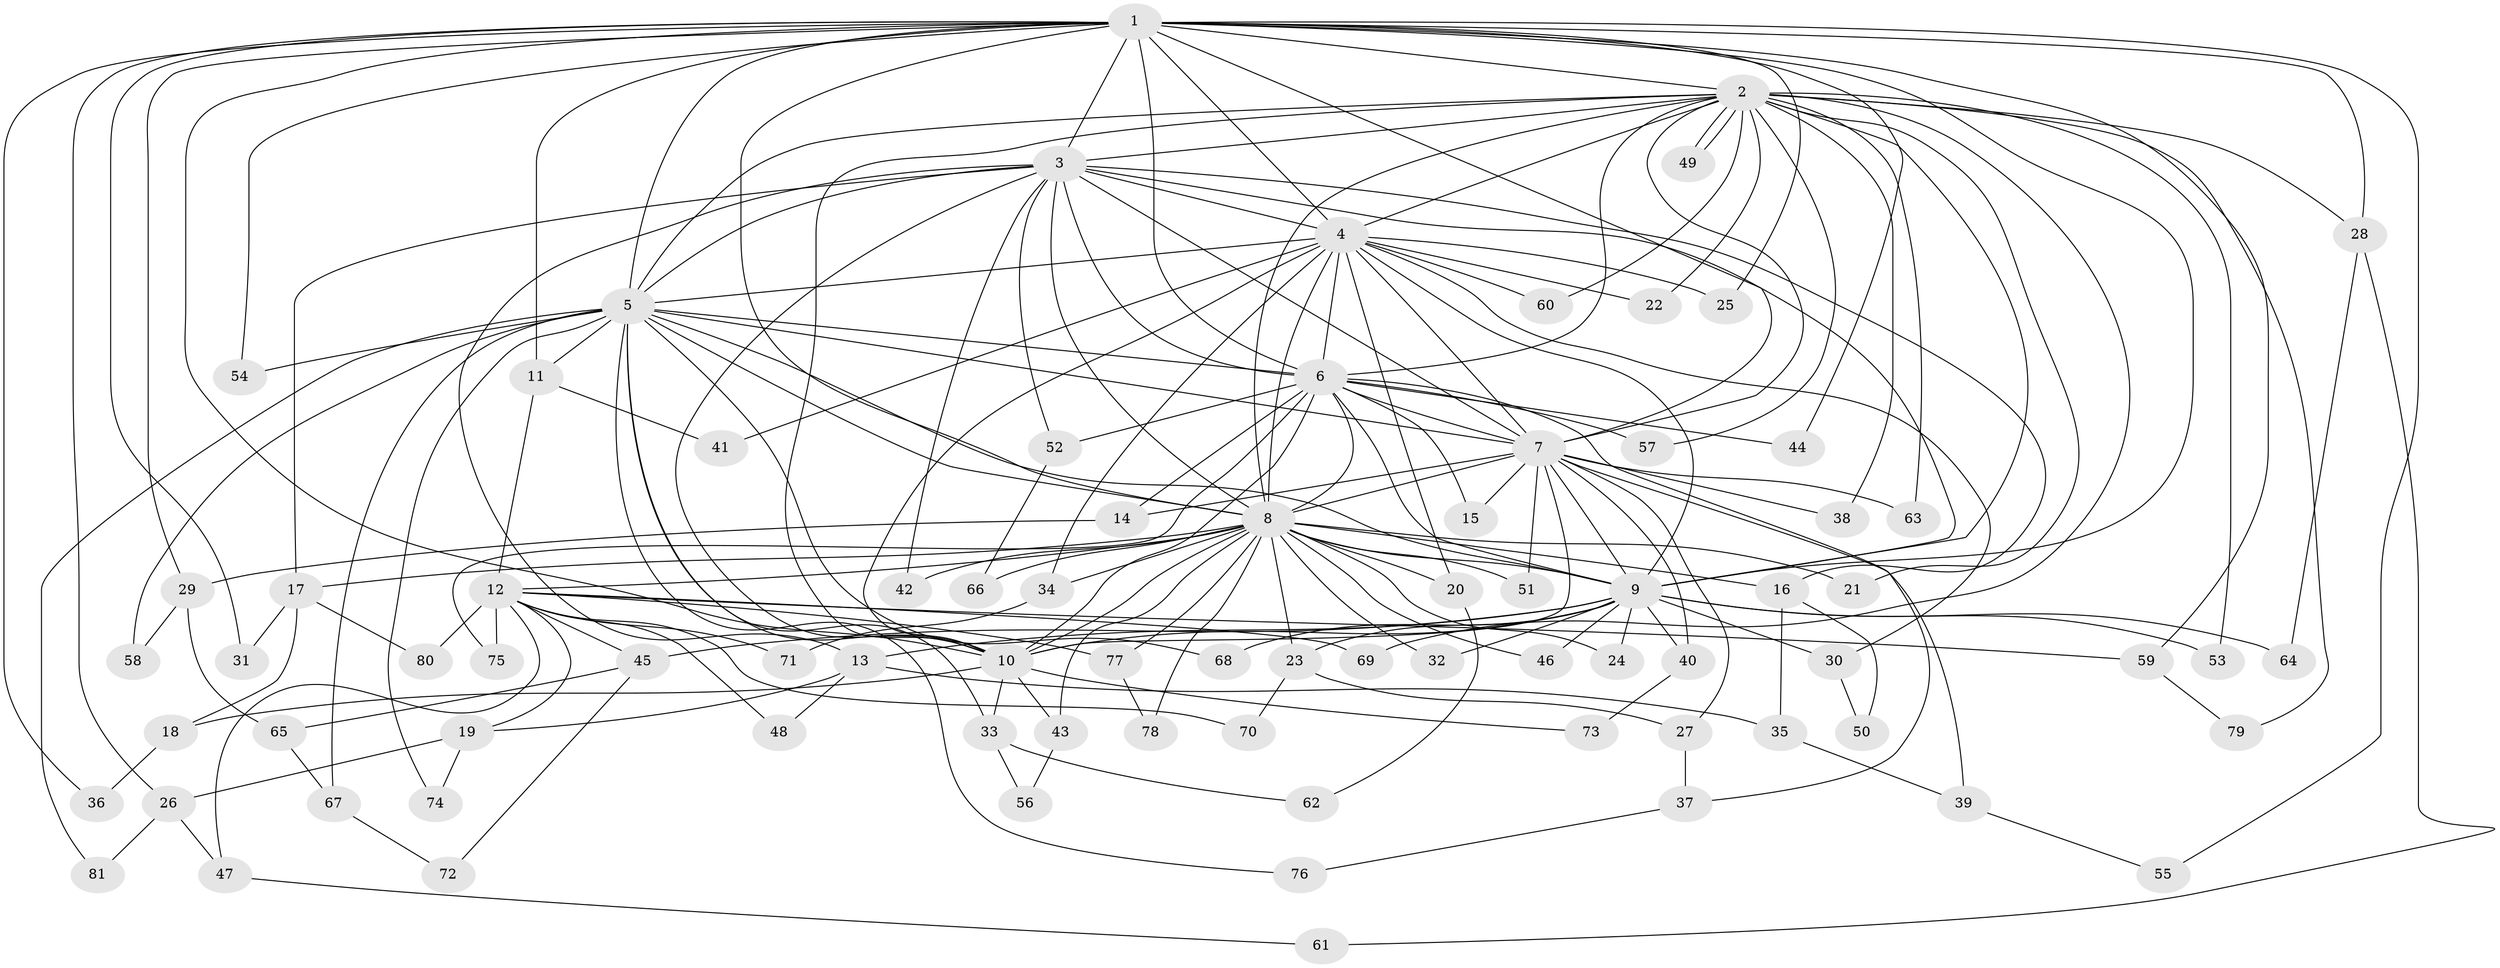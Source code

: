 // Generated by graph-tools (version 1.1) at 2025/13/03/09/25 04:13:40]
// undirected, 81 vertices, 187 edges
graph export_dot {
graph [start="1"]
  node [color=gray90,style=filled];
  1;
  2;
  3;
  4;
  5;
  6;
  7;
  8;
  9;
  10;
  11;
  12;
  13;
  14;
  15;
  16;
  17;
  18;
  19;
  20;
  21;
  22;
  23;
  24;
  25;
  26;
  27;
  28;
  29;
  30;
  31;
  32;
  33;
  34;
  35;
  36;
  37;
  38;
  39;
  40;
  41;
  42;
  43;
  44;
  45;
  46;
  47;
  48;
  49;
  50;
  51;
  52;
  53;
  54;
  55;
  56;
  57;
  58;
  59;
  60;
  61;
  62;
  63;
  64;
  65;
  66;
  67;
  68;
  69;
  70;
  71;
  72;
  73;
  74;
  75;
  76;
  77;
  78;
  79;
  80;
  81;
  1 -- 2;
  1 -- 3;
  1 -- 4;
  1 -- 5;
  1 -- 6;
  1 -- 7;
  1 -- 8;
  1 -- 9;
  1 -- 10;
  1 -- 11;
  1 -- 25;
  1 -- 26;
  1 -- 28;
  1 -- 29;
  1 -- 31;
  1 -- 36;
  1 -- 44;
  1 -- 54;
  1 -- 55;
  1 -- 59;
  2 -- 3;
  2 -- 4;
  2 -- 5;
  2 -- 6;
  2 -- 7;
  2 -- 8;
  2 -- 9;
  2 -- 10;
  2 -- 21;
  2 -- 22;
  2 -- 28;
  2 -- 38;
  2 -- 49;
  2 -- 49;
  2 -- 53;
  2 -- 57;
  2 -- 60;
  2 -- 63;
  2 -- 69;
  2 -- 79;
  3 -- 4;
  3 -- 5;
  3 -- 6;
  3 -- 7;
  3 -- 8;
  3 -- 9;
  3 -- 10;
  3 -- 13;
  3 -- 16;
  3 -- 17;
  3 -- 42;
  3 -- 52;
  4 -- 5;
  4 -- 6;
  4 -- 7;
  4 -- 8;
  4 -- 9;
  4 -- 10;
  4 -- 20;
  4 -- 22;
  4 -- 25;
  4 -- 30;
  4 -- 34;
  4 -- 41;
  4 -- 60;
  5 -- 6;
  5 -- 7;
  5 -- 8;
  5 -- 9;
  5 -- 10;
  5 -- 11;
  5 -- 33;
  5 -- 54;
  5 -- 58;
  5 -- 67;
  5 -- 68;
  5 -- 74;
  5 -- 76;
  5 -- 81;
  6 -- 7;
  6 -- 8;
  6 -- 9;
  6 -- 10;
  6 -- 14;
  6 -- 15;
  6 -- 37;
  6 -- 44;
  6 -- 52;
  6 -- 57;
  6 -- 75;
  7 -- 8;
  7 -- 9;
  7 -- 10;
  7 -- 14;
  7 -- 15;
  7 -- 27;
  7 -- 38;
  7 -- 39;
  7 -- 40;
  7 -- 51;
  7 -- 63;
  8 -- 9;
  8 -- 10;
  8 -- 12;
  8 -- 16;
  8 -- 17;
  8 -- 20;
  8 -- 21;
  8 -- 23;
  8 -- 24;
  8 -- 32;
  8 -- 34;
  8 -- 42;
  8 -- 43;
  8 -- 46;
  8 -- 51;
  8 -- 66;
  8 -- 77;
  8 -- 78;
  9 -- 10;
  9 -- 13;
  9 -- 23;
  9 -- 24;
  9 -- 30;
  9 -- 32;
  9 -- 40;
  9 -- 45;
  9 -- 46;
  9 -- 53;
  9 -- 64;
  9 -- 68;
  10 -- 18;
  10 -- 33;
  10 -- 43;
  10 -- 73;
  11 -- 12;
  11 -- 41;
  12 -- 19;
  12 -- 45;
  12 -- 47;
  12 -- 48;
  12 -- 59;
  12 -- 69;
  12 -- 70;
  12 -- 71;
  12 -- 75;
  12 -- 77;
  12 -- 80;
  13 -- 19;
  13 -- 35;
  13 -- 48;
  14 -- 29;
  16 -- 35;
  16 -- 50;
  17 -- 18;
  17 -- 31;
  17 -- 80;
  18 -- 36;
  19 -- 26;
  19 -- 74;
  20 -- 62;
  23 -- 27;
  23 -- 70;
  26 -- 47;
  26 -- 81;
  27 -- 37;
  28 -- 61;
  28 -- 64;
  29 -- 58;
  29 -- 65;
  30 -- 50;
  33 -- 56;
  33 -- 62;
  34 -- 71;
  35 -- 39;
  37 -- 76;
  39 -- 55;
  40 -- 73;
  43 -- 56;
  45 -- 65;
  45 -- 72;
  47 -- 61;
  52 -- 66;
  59 -- 79;
  65 -- 67;
  67 -- 72;
  77 -- 78;
}
